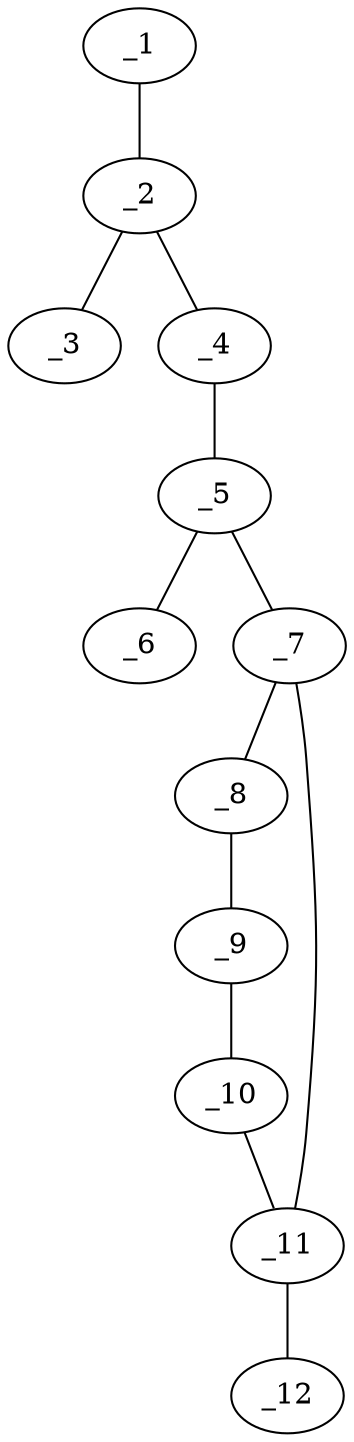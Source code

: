 graph molid663571 {
	_1	 [charge=0,
		chem=1,
		symbol="C  ",
		x="5.4921",
		y="2.2694"];
	_2	 [charge=0,
		chem=1,
		symbol="C  ",
		x="4.6261",
		y="1.7694"];
	_1 -- _2	 [valence=1];
	_3	 [charge=0,
		chem=2,
		symbol="O  ",
		x="3.7601",
		y="2.2694"];
	_2 -- _3	 [valence=2];
	_4	 [charge=0,
		chem=1,
		symbol="C  ",
		x="4.6261",
		y="0.7694"];
	_2 -- _4	 [valence=1];
	_5	 [charge=0,
		chem=1,
		symbol="C  ",
		x="3.7601",
		y="0.2694"];
	_4 -- _5	 [valence=1];
	_6	 [charge=0,
		chem=2,
		symbol="O  ",
		x="2.8941",
		y="0.7694"];
	_5 -- _6	 [valence=2];
	_7	 [charge=0,
		chem=4,
		symbol="N  ",
		x="3.7601",
		y="-0.7306"];
	_5 -- _7	 [valence=1];
	_8	 [charge=0,
		chem=1,
		symbol="C  ",
		x="4.5691",
		y="-1.3184"];
	_7 -- _8	 [valence=1];
	_11	 [charge=0,
		chem=1,
		symbol="C  ",
		x="2.9511",
		y="-1.3184"];
	_7 -- _11	 [valence=1];
	_9	 [charge=0,
		chem=1,
		symbol="C  ",
		x="4.2601",
		y="-2.2694"];
	_8 -- _9	 [valence=1];
	_10	 [charge=0,
		chem=2,
		symbol="O  ",
		x="3.2601",
		y="-2.2694"];
	_9 -- _10	 [valence=1];
	_10 -- _11	 [valence=1];
	_12	 [charge=0,
		chem=2,
		symbol="O  ",
		x=2,
		y="-1.0093"];
	_11 -- _12	 [valence=2];
}
